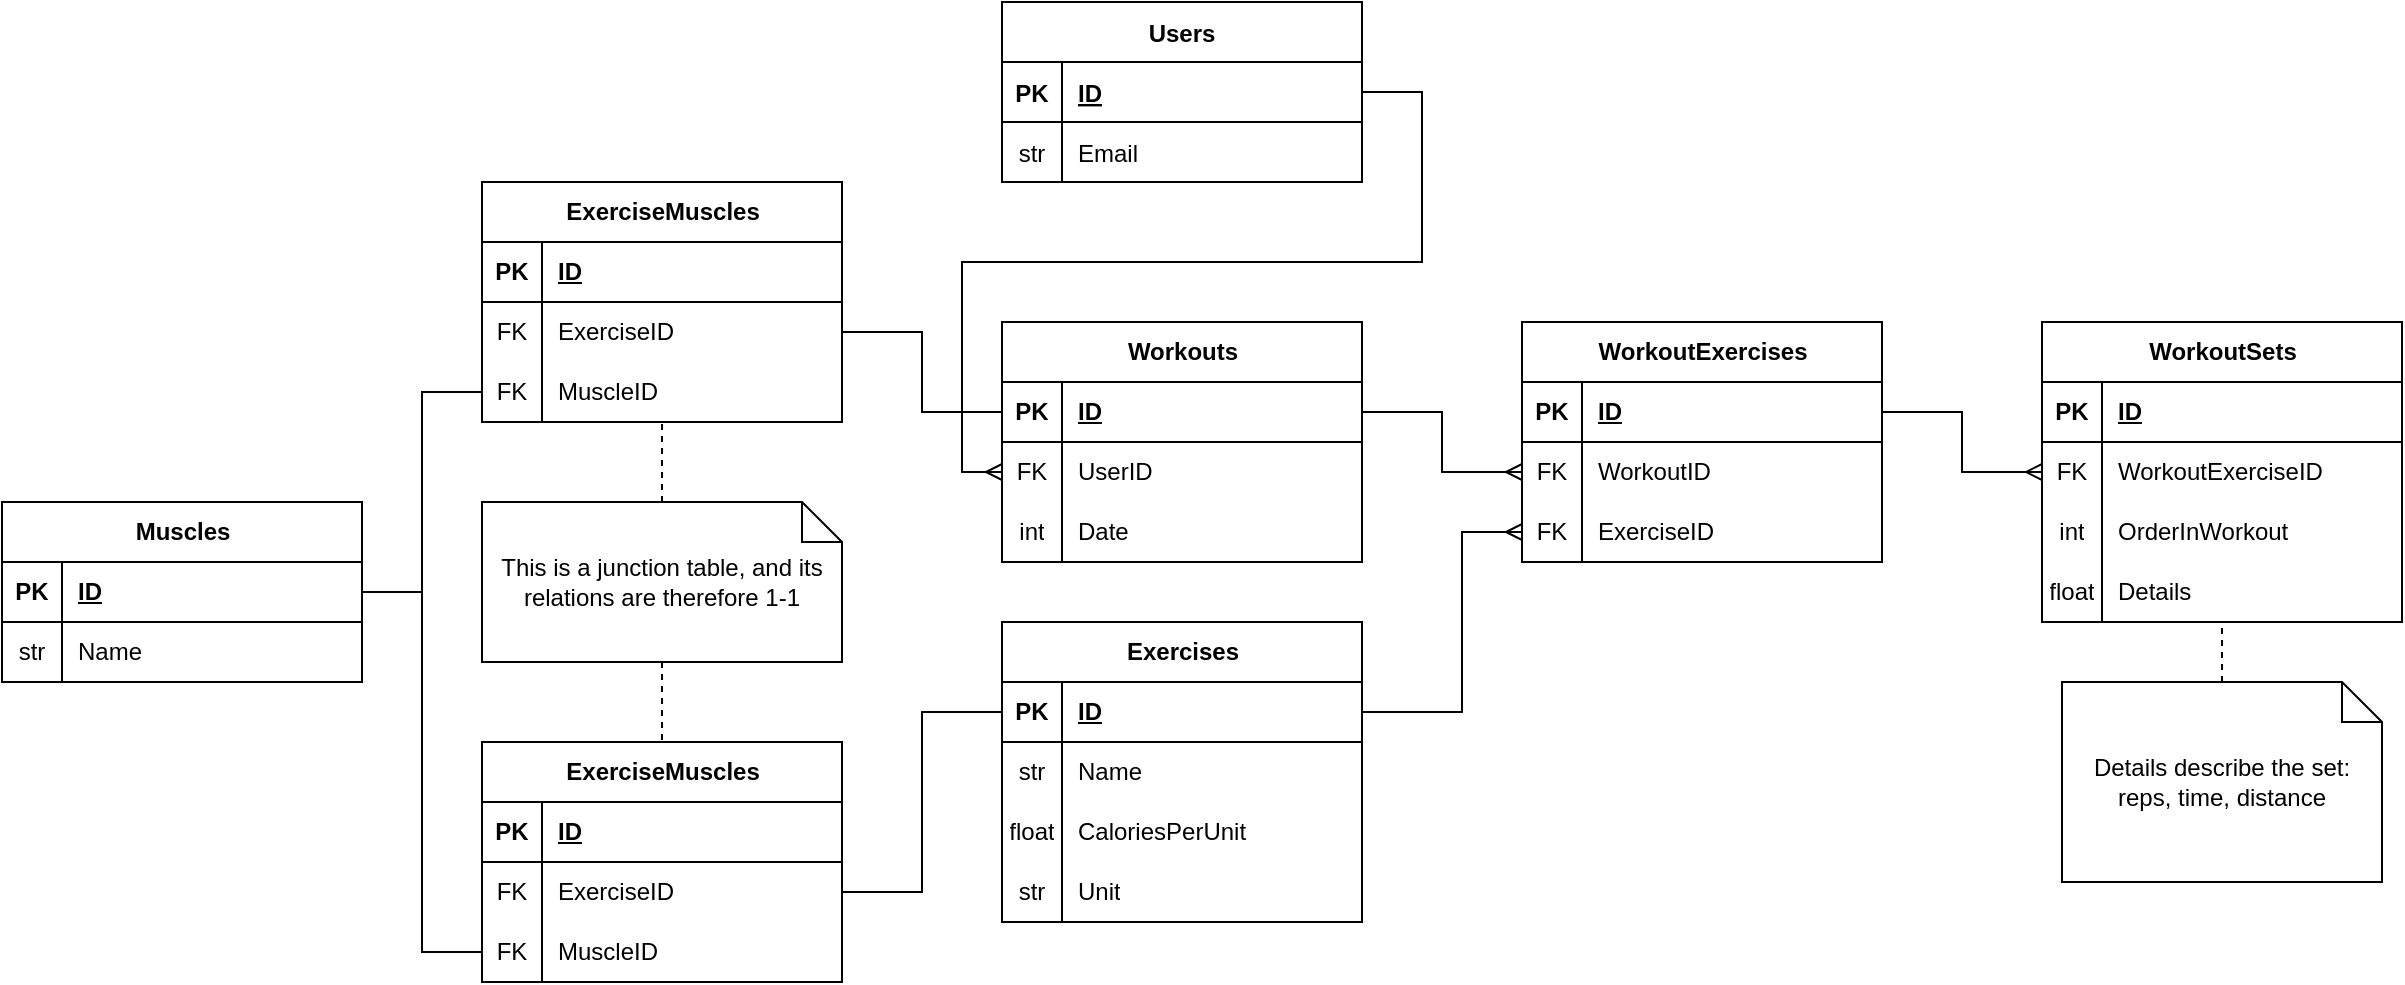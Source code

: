 <mxfile version="21.6.8" type="device">
  <diagram id="ope33vXCV4DJWglYShuY" name="Page-1">
    <mxGraphModel dx="770" dy="1136" grid="1" gridSize="10" guides="1" tooltips="1" connect="1" arrows="1" fold="1" page="1" pageScale="1" pageWidth="827" pageHeight="1169" math="0" shadow="0">
      <root>
        <mxCell id="0" />
        <mxCell id="1" parent="0" />
        <object label="Users" j="" id="LhnwkP9WW0tT5IPDvXpP-1">
          <mxCell style="shape=table;startSize=30;container=1;collapsible=1;childLayout=tableLayout;fixedRows=1;rowLines=0;fontStyle=1;align=center;resizeLast=1;" parent="1" vertex="1">
            <mxGeometry x="500" y="190" width="180" height="90" as="geometry">
              <mxRectangle x="250" y="350" width="70" height="30" as="alternateBounds" />
            </mxGeometry>
          </mxCell>
        </object>
        <mxCell id="LhnwkP9WW0tT5IPDvXpP-2" value="" style="shape=partialRectangle;collapsible=0;dropTarget=0;pointerEvents=0;fillColor=none;top=0;left=0;bottom=1;right=0;points=[[0,0.5],[1,0.5]];portConstraint=eastwest;" parent="LhnwkP9WW0tT5IPDvXpP-1" vertex="1">
          <mxGeometry y="30" width="180" height="30" as="geometry" />
        </mxCell>
        <mxCell id="LhnwkP9WW0tT5IPDvXpP-3" value="PK" style="shape=partialRectangle;connectable=0;fillColor=none;top=0;left=0;bottom=0;right=0;fontStyle=1;overflow=hidden;" parent="LhnwkP9WW0tT5IPDvXpP-2" vertex="1">
          <mxGeometry width="30" height="30" as="geometry">
            <mxRectangle width="30" height="30" as="alternateBounds" />
          </mxGeometry>
        </mxCell>
        <mxCell id="LhnwkP9WW0tT5IPDvXpP-4" value="ID" style="shape=partialRectangle;connectable=0;fillColor=none;top=0;left=0;bottom=0;right=0;align=left;spacingLeft=6;fontStyle=5;overflow=hidden;" parent="LhnwkP9WW0tT5IPDvXpP-2" vertex="1">
          <mxGeometry x="30" width="150" height="30" as="geometry">
            <mxRectangle width="150" height="30" as="alternateBounds" />
          </mxGeometry>
        </mxCell>
        <mxCell id="LhnwkP9WW0tT5IPDvXpP-5" value="" style="shape=partialRectangle;collapsible=0;dropTarget=0;pointerEvents=0;fillColor=none;top=0;left=0;bottom=0;right=0;points=[[0,0.5],[1,0.5]];portConstraint=eastwest;" parent="LhnwkP9WW0tT5IPDvXpP-1" vertex="1">
          <mxGeometry y="60" width="180" height="30" as="geometry" />
        </mxCell>
        <mxCell id="LhnwkP9WW0tT5IPDvXpP-6" value="str" style="shape=partialRectangle;connectable=0;fillColor=none;top=0;left=0;bottom=0;right=0;editable=1;overflow=hidden;" parent="LhnwkP9WW0tT5IPDvXpP-5" vertex="1">
          <mxGeometry width="30" height="30" as="geometry">
            <mxRectangle width="30" height="30" as="alternateBounds" />
          </mxGeometry>
        </mxCell>
        <mxCell id="LhnwkP9WW0tT5IPDvXpP-7" value="Email " style="shape=partialRectangle;connectable=0;fillColor=none;top=0;left=0;bottom=0;right=0;align=left;spacingLeft=6;overflow=hidden;" parent="LhnwkP9WW0tT5IPDvXpP-5" vertex="1">
          <mxGeometry x="30" width="150" height="30" as="geometry">
            <mxRectangle width="150" height="30" as="alternateBounds" />
          </mxGeometry>
        </mxCell>
        <mxCell id="cMj-fUY8-Tmh-GUUwJR5-14" style="edgeStyle=orthogonalEdgeStyle;rounded=0;orthogonalLoop=1;jettySize=auto;html=1;endArrow=ERmany;endFill=0;" edge="1" parent="1" source="LhnwkP9WW0tT5IPDvXpP-2" target="cMj-fUY8-Tmh-GUUwJR5-45">
          <mxGeometry relative="1" as="geometry">
            <mxPoint x="410" y="520" as="sourcePoint" />
            <mxPoint x="520" y="415" as="targetPoint" />
            <Array as="points">
              <mxPoint x="710" y="235" />
              <mxPoint x="710" y="320" />
              <mxPoint x="480" y="320" />
              <mxPoint x="480" y="425" />
            </Array>
          </mxGeometry>
        </mxCell>
        <mxCell id="cMj-fUY8-Tmh-GUUwJR5-41" value="Workouts" style="shape=table;startSize=30;container=1;collapsible=1;childLayout=tableLayout;fixedRows=1;rowLines=0;fontStyle=1;align=center;resizeLast=1;html=1;" vertex="1" parent="1">
          <mxGeometry x="500" y="350" width="180" height="120" as="geometry" />
        </mxCell>
        <mxCell id="cMj-fUY8-Tmh-GUUwJR5-42" value="" style="shape=tableRow;horizontal=0;startSize=0;swimlaneHead=0;swimlaneBody=0;fillColor=none;collapsible=0;dropTarget=0;points=[[0,0.5],[1,0.5]];portConstraint=eastwest;top=0;left=0;right=0;bottom=1;" vertex="1" parent="cMj-fUY8-Tmh-GUUwJR5-41">
          <mxGeometry y="30" width="180" height="30" as="geometry" />
        </mxCell>
        <mxCell id="cMj-fUY8-Tmh-GUUwJR5-43" value="PK" style="shape=partialRectangle;connectable=0;fillColor=none;top=0;left=0;bottom=0;right=0;fontStyle=1;overflow=hidden;whiteSpace=wrap;html=1;" vertex="1" parent="cMj-fUY8-Tmh-GUUwJR5-42">
          <mxGeometry width="30" height="30" as="geometry">
            <mxRectangle width="30" height="30" as="alternateBounds" />
          </mxGeometry>
        </mxCell>
        <mxCell id="cMj-fUY8-Tmh-GUUwJR5-44" value="ID" style="shape=partialRectangle;connectable=0;fillColor=none;top=0;left=0;bottom=0;right=0;align=left;spacingLeft=6;fontStyle=5;overflow=hidden;whiteSpace=wrap;html=1;" vertex="1" parent="cMj-fUY8-Tmh-GUUwJR5-42">
          <mxGeometry x="30" width="150" height="30" as="geometry">
            <mxRectangle width="150" height="30" as="alternateBounds" />
          </mxGeometry>
        </mxCell>
        <mxCell id="cMj-fUY8-Tmh-GUUwJR5-45" value="" style="shape=tableRow;horizontal=0;startSize=0;swimlaneHead=0;swimlaneBody=0;fillColor=none;collapsible=0;dropTarget=0;points=[[0,0.5],[1,0.5]];portConstraint=eastwest;top=0;left=0;right=0;bottom=0;" vertex="1" parent="cMj-fUY8-Tmh-GUUwJR5-41">
          <mxGeometry y="60" width="180" height="30" as="geometry" />
        </mxCell>
        <mxCell id="cMj-fUY8-Tmh-GUUwJR5-46" value="FK" style="shape=partialRectangle;connectable=0;fillColor=none;top=0;left=0;bottom=0;right=0;editable=1;overflow=hidden;whiteSpace=wrap;html=1;" vertex="1" parent="cMj-fUY8-Tmh-GUUwJR5-45">
          <mxGeometry width="30" height="30" as="geometry">
            <mxRectangle width="30" height="30" as="alternateBounds" />
          </mxGeometry>
        </mxCell>
        <mxCell id="cMj-fUY8-Tmh-GUUwJR5-47" value="UserID" style="shape=partialRectangle;connectable=0;fillColor=none;top=0;left=0;bottom=0;right=0;align=left;spacingLeft=6;overflow=hidden;whiteSpace=wrap;html=1;" vertex="1" parent="cMj-fUY8-Tmh-GUUwJR5-45">
          <mxGeometry x="30" width="150" height="30" as="geometry">
            <mxRectangle width="150" height="30" as="alternateBounds" />
          </mxGeometry>
        </mxCell>
        <mxCell id="cMj-fUY8-Tmh-GUUwJR5-48" value="" style="shape=tableRow;horizontal=0;startSize=0;swimlaneHead=0;swimlaneBody=0;fillColor=none;collapsible=0;dropTarget=0;points=[[0,0.5],[1,0.5]];portConstraint=eastwest;top=0;left=0;right=0;bottom=0;" vertex="1" parent="cMj-fUY8-Tmh-GUUwJR5-41">
          <mxGeometry y="90" width="180" height="30" as="geometry" />
        </mxCell>
        <mxCell id="cMj-fUY8-Tmh-GUUwJR5-49" value="int" style="shape=partialRectangle;connectable=0;fillColor=none;top=0;left=0;bottom=0;right=0;editable=1;overflow=hidden;whiteSpace=wrap;html=1;" vertex="1" parent="cMj-fUY8-Tmh-GUUwJR5-48">
          <mxGeometry width="30" height="30" as="geometry">
            <mxRectangle width="30" height="30" as="alternateBounds" />
          </mxGeometry>
        </mxCell>
        <mxCell id="cMj-fUY8-Tmh-GUUwJR5-50" value="Date" style="shape=partialRectangle;connectable=0;fillColor=none;top=0;left=0;bottom=0;right=0;align=left;spacingLeft=6;overflow=hidden;whiteSpace=wrap;html=1;" vertex="1" parent="cMj-fUY8-Tmh-GUUwJR5-48">
          <mxGeometry x="30" width="150" height="30" as="geometry">
            <mxRectangle width="150" height="30" as="alternateBounds" />
          </mxGeometry>
        </mxCell>
        <mxCell id="cMj-fUY8-Tmh-GUUwJR5-100" style="edgeStyle=orthogonalEdgeStyle;rounded=0;orthogonalLoop=1;jettySize=auto;html=1;endArrow=none;endFill=0;startArrow=ERmany;startFill=0;" edge="1" parent="1" source="cMj-fUY8-Tmh-GUUwJR5-61" target="cMj-fUY8-Tmh-GUUwJR5-88">
          <mxGeometry relative="1" as="geometry">
            <mxPoint x="810" y="560" as="sourcePoint" />
            <mxPoint x="770" y="630" as="targetPoint" />
            <Array as="points">
              <mxPoint x="730" y="455" />
              <mxPoint x="730" y="545" />
            </Array>
          </mxGeometry>
        </mxCell>
        <mxCell id="cMj-fUY8-Tmh-GUUwJR5-54" value="WorkoutExercises" style="shape=table;startSize=30;container=1;collapsible=1;childLayout=tableLayout;fixedRows=1;rowLines=0;fontStyle=1;align=center;resizeLast=1;html=1;" vertex="1" parent="1">
          <mxGeometry x="760" y="350" width="180" height="120" as="geometry" />
        </mxCell>
        <mxCell id="cMj-fUY8-Tmh-GUUwJR5-55" value="" style="shape=tableRow;horizontal=0;startSize=0;swimlaneHead=0;swimlaneBody=0;fillColor=none;collapsible=0;dropTarget=0;points=[[0,0.5],[1,0.5]];portConstraint=eastwest;top=0;left=0;right=0;bottom=1;" vertex="1" parent="cMj-fUY8-Tmh-GUUwJR5-54">
          <mxGeometry y="30" width="180" height="30" as="geometry" />
        </mxCell>
        <mxCell id="cMj-fUY8-Tmh-GUUwJR5-56" value="PK" style="shape=partialRectangle;connectable=0;fillColor=none;top=0;left=0;bottom=0;right=0;fontStyle=1;overflow=hidden;whiteSpace=wrap;html=1;" vertex="1" parent="cMj-fUY8-Tmh-GUUwJR5-55">
          <mxGeometry width="30" height="30" as="geometry">
            <mxRectangle width="30" height="30" as="alternateBounds" />
          </mxGeometry>
        </mxCell>
        <mxCell id="cMj-fUY8-Tmh-GUUwJR5-57" value="ID" style="shape=partialRectangle;connectable=0;fillColor=none;top=0;left=0;bottom=0;right=0;align=left;spacingLeft=6;fontStyle=5;overflow=hidden;whiteSpace=wrap;html=1;" vertex="1" parent="cMj-fUY8-Tmh-GUUwJR5-55">
          <mxGeometry x="30" width="150" height="30" as="geometry">
            <mxRectangle width="150" height="30" as="alternateBounds" />
          </mxGeometry>
        </mxCell>
        <mxCell id="cMj-fUY8-Tmh-GUUwJR5-58" value="" style="shape=tableRow;horizontal=0;startSize=0;swimlaneHead=0;swimlaneBody=0;fillColor=none;collapsible=0;dropTarget=0;points=[[0,0.5],[1,0.5]];portConstraint=eastwest;top=0;left=0;right=0;bottom=0;" vertex="1" parent="cMj-fUY8-Tmh-GUUwJR5-54">
          <mxGeometry y="60" width="180" height="30" as="geometry" />
        </mxCell>
        <mxCell id="cMj-fUY8-Tmh-GUUwJR5-59" value="FK" style="shape=partialRectangle;connectable=0;fillColor=none;top=0;left=0;bottom=0;right=0;editable=1;overflow=hidden;whiteSpace=wrap;html=1;" vertex="1" parent="cMj-fUY8-Tmh-GUUwJR5-58">
          <mxGeometry width="30" height="30" as="geometry">
            <mxRectangle width="30" height="30" as="alternateBounds" />
          </mxGeometry>
        </mxCell>
        <mxCell id="cMj-fUY8-Tmh-GUUwJR5-60" value="WorkoutID" style="shape=partialRectangle;connectable=0;fillColor=none;top=0;left=0;bottom=0;right=0;align=left;spacingLeft=6;overflow=hidden;whiteSpace=wrap;html=1;" vertex="1" parent="cMj-fUY8-Tmh-GUUwJR5-58">
          <mxGeometry x="30" width="150" height="30" as="geometry">
            <mxRectangle width="150" height="30" as="alternateBounds" />
          </mxGeometry>
        </mxCell>
        <mxCell id="cMj-fUY8-Tmh-GUUwJR5-61" value="" style="shape=tableRow;horizontal=0;startSize=0;swimlaneHead=0;swimlaneBody=0;fillColor=none;collapsible=0;dropTarget=0;points=[[0,0.5],[1,0.5]];portConstraint=eastwest;top=0;left=0;right=0;bottom=0;" vertex="1" parent="cMj-fUY8-Tmh-GUUwJR5-54">
          <mxGeometry y="90" width="180" height="30" as="geometry" />
        </mxCell>
        <mxCell id="cMj-fUY8-Tmh-GUUwJR5-62" value="FK" style="shape=partialRectangle;connectable=0;fillColor=none;top=0;left=0;bottom=0;right=0;editable=1;overflow=hidden;whiteSpace=wrap;html=1;" vertex="1" parent="cMj-fUY8-Tmh-GUUwJR5-61">
          <mxGeometry width="30" height="30" as="geometry">
            <mxRectangle width="30" height="30" as="alternateBounds" />
          </mxGeometry>
        </mxCell>
        <mxCell id="cMj-fUY8-Tmh-GUUwJR5-63" value="ExerciseID" style="shape=partialRectangle;connectable=0;fillColor=none;top=0;left=0;bottom=0;right=0;align=left;spacingLeft=6;overflow=hidden;whiteSpace=wrap;html=1;" vertex="1" parent="cMj-fUY8-Tmh-GUUwJR5-61">
          <mxGeometry x="30" width="150" height="30" as="geometry">
            <mxRectangle width="150" height="30" as="alternateBounds" />
          </mxGeometry>
        </mxCell>
        <mxCell id="cMj-fUY8-Tmh-GUUwJR5-67" style="edgeStyle=orthogonalEdgeStyle;rounded=0;orthogonalLoop=1;jettySize=auto;html=1;exitX=1;exitY=0.5;exitDx=0;exitDy=0;endArrow=ERmany;endFill=0;" edge="1" parent="1" source="cMj-fUY8-Tmh-GUUwJR5-42" target="cMj-fUY8-Tmh-GUUwJR5-58">
          <mxGeometry relative="1" as="geometry" />
        </mxCell>
        <mxCell id="cMj-fUY8-Tmh-GUUwJR5-70" value="WorkoutSets" style="shape=table;startSize=30;container=1;collapsible=1;childLayout=tableLayout;fixedRows=1;rowLines=0;fontStyle=1;align=center;resizeLast=1;html=1;" vertex="1" parent="1">
          <mxGeometry x="1020" y="350" width="180" height="150" as="geometry" />
        </mxCell>
        <mxCell id="cMj-fUY8-Tmh-GUUwJR5-71" value="" style="shape=tableRow;horizontal=0;startSize=0;swimlaneHead=0;swimlaneBody=0;fillColor=none;collapsible=0;dropTarget=0;points=[[0,0.5],[1,0.5]];portConstraint=eastwest;top=0;left=0;right=0;bottom=1;" vertex="1" parent="cMj-fUY8-Tmh-GUUwJR5-70">
          <mxGeometry y="30" width="180" height="30" as="geometry" />
        </mxCell>
        <mxCell id="cMj-fUY8-Tmh-GUUwJR5-72" value="PK" style="shape=partialRectangle;connectable=0;fillColor=none;top=0;left=0;bottom=0;right=0;fontStyle=1;overflow=hidden;whiteSpace=wrap;html=1;" vertex="1" parent="cMj-fUY8-Tmh-GUUwJR5-71">
          <mxGeometry width="30" height="30" as="geometry">
            <mxRectangle width="30" height="30" as="alternateBounds" />
          </mxGeometry>
        </mxCell>
        <mxCell id="cMj-fUY8-Tmh-GUUwJR5-73" value="ID" style="shape=partialRectangle;connectable=0;fillColor=none;top=0;left=0;bottom=0;right=0;align=left;spacingLeft=6;fontStyle=5;overflow=hidden;whiteSpace=wrap;html=1;" vertex="1" parent="cMj-fUY8-Tmh-GUUwJR5-71">
          <mxGeometry x="30" width="150" height="30" as="geometry">
            <mxRectangle width="150" height="30" as="alternateBounds" />
          </mxGeometry>
        </mxCell>
        <mxCell id="cMj-fUY8-Tmh-GUUwJR5-74" value="" style="shape=tableRow;horizontal=0;startSize=0;swimlaneHead=0;swimlaneBody=0;fillColor=none;collapsible=0;dropTarget=0;points=[[0,0.5],[1,0.5]];portConstraint=eastwest;top=0;left=0;right=0;bottom=0;" vertex="1" parent="cMj-fUY8-Tmh-GUUwJR5-70">
          <mxGeometry y="60" width="180" height="30" as="geometry" />
        </mxCell>
        <mxCell id="cMj-fUY8-Tmh-GUUwJR5-75" value="FK" style="shape=partialRectangle;connectable=0;fillColor=none;top=0;left=0;bottom=0;right=0;editable=1;overflow=hidden;whiteSpace=wrap;html=1;" vertex="1" parent="cMj-fUY8-Tmh-GUUwJR5-74">
          <mxGeometry width="30" height="30" as="geometry">
            <mxRectangle width="30" height="30" as="alternateBounds" />
          </mxGeometry>
        </mxCell>
        <mxCell id="cMj-fUY8-Tmh-GUUwJR5-76" value="WorkoutExerciseID" style="shape=partialRectangle;connectable=0;fillColor=none;top=0;left=0;bottom=0;right=0;align=left;spacingLeft=6;overflow=hidden;whiteSpace=wrap;html=1;" vertex="1" parent="cMj-fUY8-Tmh-GUUwJR5-74">
          <mxGeometry x="30" width="150" height="30" as="geometry">
            <mxRectangle width="150" height="30" as="alternateBounds" />
          </mxGeometry>
        </mxCell>
        <mxCell id="cMj-fUY8-Tmh-GUUwJR5-77" value="" style="shape=tableRow;horizontal=0;startSize=0;swimlaneHead=0;swimlaneBody=0;fillColor=none;collapsible=0;dropTarget=0;points=[[0,0.5],[1,0.5]];portConstraint=eastwest;top=0;left=0;right=0;bottom=0;" vertex="1" parent="cMj-fUY8-Tmh-GUUwJR5-70">
          <mxGeometry y="90" width="180" height="30" as="geometry" />
        </mxCell>
        <mxCell id="cMj-fUY8-Tmh-GUUwJR5-78" value="int" style="shape=partialRectangle;connectable=0;fillColor=none;top=0;left=0;bottom=0;right=0;editable=1;overflow=hidden;whiteSpace=wrap;html=1;" vertex="1" parent="cMj-fUY8-Tmh-GUUwJR5-77">
          <mxGeometry width="30" height="30" as="geometry">
            <mxRectangle width="30" height="30" as="alternateBounds" />
          </mxGeometry>
        </mxCell>
        <mxCell id="cMj-fUY8-Tmh-GUUwJR5-79" value="OrderInWorkout" style="shape=partialRectangle;connectable=0;fillColor=none;top=0;left=0;bottom=0;right=0;align=left;spacingLeft=6;overflow=hidden;whiteSpace=wrap;html=1;" vertex="1" parent="cMj-fUY8-Tmh-GUUwJR5-77">
          <mxGeometry x="30" width="150" height="30" as="geometry">
            <mxRectangle width="150" height="30" as="alternateBounds" />
          </mxGeometry>
        </mxCell>
        <mxCell id="cMj-fUY8-Tmh-GUUwJR5-80" value="" style="shape=tableRow;horizontal=0;startSize=0;swimlaneHead=0;swimlaneBody=0;fillColor=none;collapsible=0;dropTarget=0;points=[[0,0.5],[1,0.5]];portConstraint=eastwest;top=0;left=0;right=0;bottom=0;" vertex="1" parent="cMj-fUY8-Tmh-GUUwJR5-70">
          <mxGeometry y="120" width="180" height="30" as="geometry" />
        </mxCell>
        <mxCell id="cMj-fUY8-Tmh-GUUwJR5-81" value="float" style="shape=partialRectangle;connectable=0;fillColor=none;top=0;left=0;bottom=0;right=0;editable=1;overflow=hidden;whiteSpace=wrap;html=1;" vertex="1" parent="cMj-fUY8-Tmh-GUUwJR5-80">
          <mxGeometry width="30" height="30" as="geometry">
            <mxRectangle width="30" height="30" as="alternateBounds" />
          </mxGeometry>
        </mxCell>
        <mxCell id="cMj-fUY8-Tmh-GUUwJR5-82" value="Details" style="shape=partialRectangle;connectable=0;fillColor=none;top=0;left=0;bottom=0;right=0;align=left;spacingLeft=6;overflow=hidden;whiteSpace=wrap;html=1;" vertex="1" parent="cMj-fUY8-Tmh-GUUwJR5-80">
          <mxGeometry x="30" width="150" height="30" as="geometry">
            <mxRectangle width="150" height="30" as="alternateBounds" />
          </mxGeometry>
        </mxCell>
        <mxCell id="cMj-fUY8-Tmh-GUUwJR5-83" style="edgeStyle=orthogonalEdgeStyle;rounded=0;orthogonalLoop=1;jettySize=auto;html=1;exitX=1;exitY=0.5;exitDx=0;exitDy=0;endArrow=ERmany;endFill=0;" edge="1" parent="1" source="cMj-fUY8-Tmh-GUUwJR5-55" target="cMj-fUY8-Tmh-GUUwJR5-74">
          <mxGeometry relative="1" as="geometry" />
        </mxCell>
        <mxCell id="cMj-fUY8-Tmh-GUUwJR5-86" style="edgeStyle=orthogonalEdgeStyle;rounded=0;orthogonalLoop=1;jettySize=auto;html=1;dashed=1;endArrow=none;endFill=0;" edge="1" parent="1" source="cMj-fUY8-Tmh-GUUwJR5-85" target="cMj-fUY8-Tmh-GUUwJR5-80">
          <mxGeometry relative="1" as="geometry">
            <Array as="points">
              <mxPoint x="1110" y="510" />
              <mxPoint x="1110" y="510" />
            </Array>
          </mxGeometry>
        </mxCell>
        <mxCell id="cMj-fUY8-Tmh-GUUwJR5-85" value="Details describe the set: reps, time, distance" style="shape=note;size=20;whiteSpace=wrap;html=1;" vertex="1" parent="1">
          <mxGeometry x="1030" y="530" width="160" height="100" as="geometry" />
        </mxCell>
        <mxCell id="cMj-fUY8-Tmh-GUUwJR5-87" value="Exercises" style="shape=table;startSize=30;container=1;collapsible=1;childLayout=tableLayout;fixedRows=1;rowLines=0;fontStyle=1;align=center;resizeLast=1;html=1;" vertex="1" parent="1">
          <mxGeometry x="500" y="500" width="180" height="150" as="geometry" />
        </mxCell>
        <mxCell id="cMj-fUY8-Tmh-GUUwJR5-88" value="" style="shape=tableRow;horizontal=0;startSize=0;swimlaneHead=0;swimlaneBody=0;fillColor=none;collapsible=0;dropTarget=0;points=[[0,0.5],[1,0.5]];portConstraint=eastwest;top=0;left=0;right=0;bottom=1;" vertex="1" parent="cMj-fUY8-Tmh-GUUwJR5-87">
          <mxGeometry y="30" width="180" height="30" as="geometry" />
        </mxCell>
        <mxCell id="cMj-fUY8-Tmh-GUUwJR5-89" value="PK" style="shape=partialRectangle;connectable=0;fillColor=none;top=0;left=0;bottom=0;right=0;fontStyle=1;overflow=hidden;whiteSpace=wrap;html=1;" vertex="1" parent="cMj-fUY8-Tmh-GUUwJR5-88">
          <mxGeometry width="30" height="30" as="geometry">
            <mxRectangle width="30" height="30" as="alternateBounds" />
          </mxGeometry>
        </mxCell>
        <mxCell id="cMj-fUY8-Tmh-GUUwJR5-90" value="ID" style="shape=partialRectangle;connectable=0;fillColor=none;top=0;left=0;bottom=0;right=0;align=left;spacingLeft=6;fontStyle=5;overflow=hidden;whiteSpace=wrap;html=1;" vertex="1" parent="cMj-fUY8-Tmh-GUUwJR5-88">
          <mxGeometry x="30" width="150" height="30" as="geometry">
            <mxRectangle width="150" height="30" as="alternateBounds" />
          </mxGeometry>
        </mxCell>
        <mxCell id="cMj-fUY8-Tmh-GUUwJR5-91" value="" style="shape=tableRow;horizontal=0;startSize=0;swimlaneHead=0;swimlaneBody=0;fillColor=none;collapsible=0;dropTarget=0;points=[[0,0.5],[1,0.5]];portConstraint=eastwest;top=0;left=0;right=0;bottom=0;" vertex="1" parent="cMj-fUY8-Tmh-GUUwJR5-87">
          <mxGeometry y="60" width="180" height="30" as="geometry" />
        </mxCell>
        <mxCell id="cMj-fUY8-Tmh-GUUwJR5-92" value="str" style="shape=partialRectangle;connectable=0;fillColor=none;top=0;left=0;bottom=0;right=0;editable=1;overflow=hidden;whiteSpace=wrap;html=1;" vertex="1" parent="cMj-fUY8-Tmh-GUUwJR5-91">
          <mxGeometry width="30" height="30" as="geometry">
            <mxRectangle width="30" height="30" as="alternateBounds" />
          </mxGeometry>
        </mxCell>
        <mxCell id="cMj-fUY8-Tmh-GUUwJR5-93" value="Name" style="shape=partialRectangle;connectable=0;fillColor=none;top=0;left=0;bottom=0;right=0;align=left;spacingLeft=6;overflow=hidden;whiteSpace=wrap;html=1;" vertex="1" parent="cMj-fUY8-Tmh-GUUwJR5-91">
          <mxGeometry x="30" width="150" height="30" as="geometry">
            <mxRectangle width="150" height="30" as="alternateBounds" />
          </mxGeometry>
        </mxCell>
        <mxCell id="cMj-fUY8-Tmh-GUUwJR5-94" value="" style="shape=tableRow;horizontal=0;startSize=0;swimlaneHead=0;swimlaneBody=0;fillColor=none;collapsible=0;dropTarget=0;points=[[0,0.5],[1,0.5]];portConstraint=eastwest;top=0;left=0;right=0;bottom=0;" vertex="1" parent="cMj-fUY8-Tmh-GUUwJR5-87">
          <mxGeometry y="90" width="180" height="30" as="geometry" />
        </mxCell>
        <mxCell id="cMj-fUY8-Tmh-GUUwJR5-95" value="float" style="shape=partialRectangle;connectable=0;fillColor=none;top=0;left=0;bottom=0;right=0;editable=1;overflow=hidden;whiteSpace=wrap;html=1;" vertex="1" parent="cMj-fUY8-Tmh-GUUwJR5-94">
          <mxGeometry width="30" height="30" as="geometry">
            <mxRectangle width="30" height="30" as="alternateBounds" />
          </mxGeometry>
        </mxCell>
        <mxCell id="cMj-fUY8-Tmh-GUUwJR5-96" value="CaloriesPerUnit" style="shape=partialRectangle;connectable=0;fillColor=none;top=0;left=0;bottom=0;right=0;align=left;spacingLeft=6;overflow=hidden;whiteSpace=wrap;html=1;" vertex="1" parent="cMj-fUY8-Tmh-GUUwJR5-94">
          <mxGeometry x="30" width="150" height="30" as="geometry">
            <mxRectangle width="150" height="30" as="alternateBounds" />
          </mxGeometry>
        </mxCell>
        <mxCell id="cMj-fUY8-Tmh-GUUwJR5-97" value="" style="shape=tableRow;horizontal=0;startSize=0;swimlaneHead=0;swimlaneBody=0;fillColor=none;collapsible=0;dropTarget=0;points=[[0,0.5],[1,0.5]];portConstraint=eastwest;top=0;left=0;right=0;bottom=0;" vertex="1" parent="cMj-fUY8-Tmh-GUUwJR5-87">
          <mxGeometry y="120" width="180" height="30" as="geometry" />
        </mxCell>
        <mxCell id="cMj-fUY8-Tmh-GUUwJR5-98" value="str" style="shape=partialRectangle;connectable=0;fillColor=none;top=0;left=0;bottom=0;right=0;editable=1;overflow=hidden;whiteSpace=wrap;html=1;" vertex="1" parent="cMj-fUY8-Tmh-GUUwJR5-97">
          <mxGeometry width="30" height="30" as="geometry">
            <mxRectangle width="30" height="30" as="alternateBounds" />
          </mxGeometry>
        </mxCell>
        <mxCell id="cMj-fUY8-Tmh-GUUwJR5-99" value="Unit" style="shape=partialRectangle;connectable=0;fillColor=none;top=0;left=0;bottom=0;right=0;align=left;spacingLeft=6;overflow=hidden;whiteSpace=wrap;html=1;" vertex="1" parent="cMj-fUY8-Tmh-GUUwJR5-97">
          <mxGeometry x="30" width="150" height="30" as="geometry">
            <mxRectangle width="150" height="30" as="alternateBounds" />
          </mxGeometry>
        </mxCell>
        <mxCell id="cMj-fUY8-Tmh-GUUwJR5-101" value="Muscles" style="shape=table;startSize=30;container=1;collapsible=1;childLayout=tableLayout;fixedRows=1;rowLines=0;fontStyle=1;align=center;resizeLast=1;html=1;" vertex="1" parent="1">
          <mxGeometry y="440" width="180" height="90" as="geometry" />
        </mxCell>
        <mxCell id="cMj-fUY8-Tmh-GUUwJR5-102" value="" style="shape=tableRow;horizontal=0;startSize=0;swimlaneHead=0;swimlaneBody=0;fillColor=none;collapsible=0;dropTarget=0;points=[[0,0.5],[1,0.5]];portConstraint=eastwest;top=0;left=0;right=0;bottom=1;" vertex="1" parent="cMj-fUY8-Tmh-GUUwJR5-101">
          <mxGeometry y="30" width="180" height="30" as="geometry" />
        </mxCell>
        <mxCell id="cMj-fUY8-Tmh-GUUwJR5-103" value="PK" style="shape=partialRectangle;connectable=0;fillColor=none;top=0;left=0;bottom=0;right=0;fontStyle=1;overflow=hidden;whiteSpace=wrap;html=1;" vertex="1" parent="cMj-fUY8-Tmh-GUUwJR5-102">
          <mxGeometry width="30" height="30" as="geometry">
            <mxRectangle width="30" height="30" as="alternateBounds" />
          </mxGeometry>
        </mxCell>
        <mxCell id="cMj-fUY8-Tmh-GUUwJR5-104" value="ID" style="shape=partialRectangle;connectable=0;fillColor=none;top=0;left=0;bottom=0;right=0;align=left;spacingLeft=6;fontStyle=5;overflow=hidden;whiteSpace=wrap;html=1;" vertex="1" parent="cMj-fUY8-Tmh-GUUwJR5-102">
          <mxGeometry x="30" width="150" height="30" as="geometry">
            <mxRectangle width="150" height="30" as="alternateBounds" />
          </mxGeometry>
        </mxCell>
        <mxCell id="cMj-fUY8-Tmh-GUUwJR5-105" value="" style="shape=tableRow;horizontal=0;startSize=0;swimlaneHead=0;swimlaneBody=0;fillColor=none;collapsible=0;dropTarget=0;points=[[0,0.5],[1,0.5]];portConstraint=eastwest;top=0;left=0;right=0;bottom=0;" vertex="1" parent="cMj-fUY8-Tmh-GUUwJR5-101">
          <mxGeometry y="60" width="180" height="30" as="geometry" />
        </mxCell>
        <mxCell id="cMj-fUY8-Tmh-GUUwJR5-106" value="str" style="shape=partialRectangle;connectable=0;fillColor=none;top=0;left=0;bottom=0;right=0;editable=1;overflow=hidden;whiteSpace=wrap;html=1;" vertex="1" parent="cMj-fUY8-Tmh-GUUwJR5-105">
          <mxGeometry width="30" height="30" as="geometry">
            <mxRectangle width="30" height="30" as="alternateBounds" />
          </mxGeometry>
        </mxCell>
        <mxCell id="cMj-fUY8-Tmh-GUUwJR5-107" value="Name" style="shape=partialRectangle;connectable=0;fillColor=none;top=0;left=0;bottom=0;right=0;align=left;spacingLeft=6;overflow=hidden;whiteSpace=wrap;html=1;" vertex="1" parent="cMj-fUY8-Tmh-GUUwJR5-105">
          <mxGeometry x="30" width="150" height="30" as="geometry">
            <mxRectangle width="150" height="30" as="alternateBounds" />
          </mxGeometry>
        </mxCell>
        <mxCell id="cMj-fUY8-Tmh-GUUwJR5-114" value="ExerciseMuscles" style="shape=table;startSize=30;container=1;collapsible=1;childLayout=tableLayout;fixedRows=1;rowLines=0;fontStyle=1;align=center;resizeLast=1;html=1;" vertex="1" parent="1">
          <mxGeometry x="240" y="560" width="180" height="120" as="geometry" />
        </mxCell>
        <mxCell id="cMj-fUY8-Tmh-GUUwJR5-115" value="" style="shape=tableRow;horizontal=0;startSize=0;swimlaneHead=0;swimlaneBody=0;fillColor=none;collapsible=0;dropTarget=0;points=[[0,0.5],[1,0.5]];portConstraint=eastwest;top=0;left=0;right=0;bottom=1;" vertex="1" parent="cMj-fUY8-Tmh-GUUwJR5-114">
          <mxGeometry y="30" width="180" height="30" as="geometry" />
        </mxCell>
        <mxCell id="cMj-fUY8-Tmh-GUUwJR5-116" value="PK" style="shape=partialRectangle;connectable=0;fillColor=none;top=0;left=0;bottom=0;right=0;fontStyle=1;overflow=hidden;whiteSpace=wrap;html=1;" vertex="1" parent="cMj-fUY8-Tmh-GUUwJR5-115">
          <mxGeometry width="30" height="30" as="geometry">
            <mxRectangle width="30" height="30" as="alternateBounds" />
          </mxGeometry>
        </mxCell>
        <mxCell id="cMj-fUY8-Tmh-GUUwJR5-117" value="ID" style="shape=partialRectangle;connectable=0;fillColor=none;top=0;left=0;bottom=0;right=0;align=left;spacingLeft=6;fontStyle=5;overflow=hidden;whiteSpace=wrap;html=1;" vertex="1" parent="cMj-fUY8-Tmh-GUUwJR5-115">
          <mxGeometry x="30" width="150" height="30" as="geometry">
            <mxRectangle width="150" height="30" as="alternateBounds" />
          </mxGeometry>
        </mxCell>
        <mxCell id="cMj-fUY8-Tmh-GUUwJR5-118" value="" style="shape=tableRow;horizontal=0;startSize=0;swimlaneHead=0;swimlaneBody=0;fillColor=none;collapsible=0;dropTarget=0;points=[[0,0.5],[1,0.5]];portConstraint=eastwest;top=0;left=0;right=0;bottom=0;" vertex="1" parent="cMj-fUY8-Tmh-GUUwJR5-114">
          <mxGeometry y="60" width="180" height="30" as="geometry" />
        </mxCell>
        <mxCell id="cMj-fUY8-Tmh-GUUwJR5-119" value="FK" style="shape=partialRectangle;connectable=0;fillColor=none;top=0;left=0;bottom=0;right=0;editable=1;overflow=hidden;whiteSpace=wrap;html=1;" vertex="1" parent="cMj-fUY8-Tmh-GUUwJR5-118">
          <mxGeometry width="30" height="30" as="geometry">
            <mxRectangle width="30" height="30" as="alternateBounds" />
          </mxGeometry>
        </mxCell>
        <mxCell id="cMj-fUY8-Tmh-GUUwJR5-120" value="ExerciseID" style="shape=partialRectangle;connectable=0;fillColor=none;top=0;left=0;bottom=0;right=0;align=left;spacingLeft=6;overflow=hidden;whiteSpace=wrap;html=1;" vertex="1" parent="cMj-fUY8-Tmh-GUUwJR5-118">
          <mxGeometry x="30" width="150" height="30" as="geometry">
            <mxRectangle width="150" height="30" as="alternateBounds" />
          </mxGeometry>
        </mxCell>
        <mxCell id="cMj-fUY8-Tmh-GUUwJR5-121" value="" style="shape=tableRow;horizontal=0;startSize=0;swimlaneHead=0;swimlaneBody=0;fillColor=none;collapsible=0;dropTarget=0;points=[[0,0.5],[1,0.5]];portConstraint=eastwest;top=0;left=0;right=0;bottom=0;" vertex="1" parent="cMj-fUY8-Tmh-GUUwJR5-114">
          <mxGeometry y="90" width="180" height="30" as="geometry" />
        </mxCell>
        <mxCell id="cMj-fUY8-Tmh-GUUwJR5-122" value="FK" style="shape=partialRectangle;connectable=0;fillColor=none;top=0;left=0;bottom=0;right=0;editable=1;overflow=hidden;whiteSpace=wrap;html=1;" vertex="1" parent="cMj-fUY8-Tmh-GUUwJR5-121">
          <mxGeometry width="30" height="30" as="geometry">
            <mxRectangle width="30" height="30" as="alternateBounds" />
          </mxGeometry>
        </mxCell>
        <mxCell id="cMj-fUY8-Tmh-GUUwJR5-123" value="MuscleID" style="shape=partialRectangle;connectable=0;fillColor=none;top=0;left=0;bottom=0;right=0;align=left;spacingLeft=6;overflow=hidden;whiteSpace=wrap;html=1;" vertex="1" parent="cMj-fUY8-Tmh-GUUwJR5-121">
          <mxGeometry x="30" width="150" height="30" as="geometry">
            <mxRectangle width="150" height="30" as="alternateBounds" />
          </mxGeometry>
        </mxCell>
        <mxCell id="cMj-fUY8-Tmh-GUUwJR5-127" style="edgeStyle=orthogonalEdgeStyle;rounded=0;orthogonalLoop=1;jettySize=auto;html=1;exitX=1;exitY=0.5;exitDx=0;exitDy=0;endArrow=none;endFill=0;" edge="1" parent="1" source="cMj-fUY8-Tmh-GUUwJR5-118" target="cMj-fUY8-Tmh-GUUwJR5-88">
          <mxGeometry relative="1" as="geometry" />
        </mxCell>
        <mxCell id="cMj-fUY8-Tmh-GUUwJR5-128" style="edgeStyle=orthogonalEdgeStyle;rounded=0;orthogonalLoop=1;jettySize=auto;html=1;endArrow=none;endFill=0;" edge="1" parent="1" source="cMj-fUY8-Tmh-GUUwJR5-121" target="cMj-fUY8-Tmh-GUUwJR5-102">
          <mxGeometry relative="1" as="geometry">
            <mxPoint x="210" y="670" as="sourcePoint" />
            <Array as="points">
              <mxPoint x="210" y="665" />
              <mxPoint x="210" y="485" />
            </Array>
          </mxGeometry>
        </mxCell>
        <mxCell id="cMj-fUY8-Tmh-GUUwJR5-141" style="edgeStyle=orthogonalEdgeStyle;rounded=0;orthogonalLoop=1;jettySize=auto;html=1;exitX=0.5;exitY=0;exitDx=0;exitDy=0;exitPerimeter=0;dashed=1;endArrow=none;endFill=0;" edge="1" parent="1" source="cMj-fUY8-Tmh-GUUwJR5-129" target="cMj-fUY8-Tmh-GUUwJR5-131">
          <mxGeometry relative="1" as="geometry" />
        </mxCell>
        <mxCell id="cMj-fUY8-Tmh-GUUwJR5-142" style="edgeStyle=orthogonalEdgeStyle;rounded=0;orthogonalLoop=1;jettySize=auto;html=1;exitX=0.5;exitY=1;exitDx=0;exitDy=0;exitPerimeter=0;dashed=1;endArrow=none;endFill=0;" edge="1" parent="1" source="cMj-fUY8-Tmh-GUUwJR5-129" target="cMj-fUY8-Tmh-GUUwJR5-114">
          <mxGeometry relative="1" as="geometry" />
        </mxCell>
        <mxCell id="cMj-fUY8-Tmh-GUUwJR5-129" value="This is a junction table, and its relations are therefore 1-1" style="shape=note;size=20;whiteSpace=wrap;html=1;" vertex="1" parent="1">
          <mxGeometry x="240" y="440" width="180" height="80" as="geometry" />
        </mxCell>
        <mxCell id="cMj-fUY8-Tmh-GUUwJR5-131" value="ExerciseMuscles" style="shape=table;startSize=30;container=1;collapsible=1;childLayout=tableLayout;fixedRows=1;rowLines=0;fontStyle=1;align=center;resizeLast=1;html=1;" vertex="1" parent="1">
          <mxGeometry x="240" y="280" width="180" height="120" as="geometry" />
        </mxCell>
        <mxCell id="cMj-fUY8-Tmh-GUUwJR5-132" value="" style="shape=tableRow;horizontal=0;startSize=0;swimlaneHead=0;swimlaneBody=0;fillColor=none;collapsible=0;dropTarget=0;points=[[0,0.5],[1,0.5]];portConstraint=eastwest;top=0;left=0;right=0;bottom=1;" vertex="1" parent="cMj-fUY8-Tmh-GUUwJR5-131">
          <mxGeometry y="30" width="180" height="30" as="geometry" />
        </mxCell>
        <mxCell id="cMj-fUY8-Tmh-GUUwJR5-133" value="PK" style="shape=partialRectangle;connectable=0;fillColor=none;top=0;left=0;bottom=0;right=0;fontStyle=1;overflow=hidden;whiteSpace=wrap;html=1;" vertex="1" parent="cMj-fUY8-Tmh-GUUwJR5-132">
          <mxGeometry width="30" height="30" as="geometry">
            <mxRectangle width="30" height="30" as="alternateBounds" />
          </mxGeometry>
        </mxCell>
        <mxCell id="cMj-fUY8-Tmh-GUUwJR5-134" value="ID" style="shape=partialRectangle;connectable=0;fillColor=none;top=0;left=0;bottom=0;right=0;align=left;spacingLeft=6;fontStyle=5;overflow=hidden;whiteSpace=wrap;html=1;" vertex="1" parent="cMj-fUY8-Tmh-GUUwJR5-132">
          <mxGeometry x="30" width="150" height="30" as="geometry">
            <mxRectangle width="150" height="30" as="alternateBounds" />
          </mxGeometry>
        </mxCell>
        <mxCell id="cMj-fUY8-Tmh-GUUwJR5-135" value="" style="shape=tableRow;horizontal=0;startSize=0;swimlaneHead=0;swimlaneBody=0;fillColor=none;collapsible=0;dropTarget=0;points=[[0,0.5],[1,0.5]];portConstraint=eastwest;top=0;left=0;right=0;bottom=0;" vertex="1" parent="cMj-fUY8-Tmh-GUUwJR5-131">
          <mxGeometry y="60" width="180" height="30" as="geometry" />
        </mxCell>
        <mxCell id="cMj-fUY8-Tmh-GUUwJR5-136" value="FK" style="shape=partialRectangle;connectable=0;fillColor=none;top=0;left=0;bottom=0;right=0;editable=1;overflow=hidden;whiteSpace=wrap;html=1;" vertex="1" parent="cMj-fUY8-Tmh-GUUwJR5-135">
          <mxGeometry width="30" height="30" as="geometry">
            <mxRectangle width="30" height="30" as="alternateBounds" />
          </mxGeometry>
        </mxCell>
        <mxCell id="cMj-fUY8-Tmh-GUUwJR5-137" value="ExerciseID" style="shape=partialRectangle;connectable=0;fillColor=none;top=0;left=0;bottom=0;right=0;align=left;spacingLeft=6;overflow=hidden;whiteSpace=wrap;html=1;" vertex="1" parent="cMj-fUY8-Tmh-GUUwJR5-135">
          <mxGeometry x="30" width="150" height="30" as="geometry">
            <mxRectangle width="150" height="30" as="alternateBounds" />
          </mxGeometry>
        </mxCell>
        <mxCell id="cMj-fUY8-Tmh-GUUwJR5-138" value="" style="shape=tableRow;horizontal=0;startSize=0;swimlaneHead=0;swimlaneBody=0;fillColor=none;collapsible=0;dropTarget=0;points=[[0,0.5],[1,0.5]];portConstraint=eastwest;top=0;left=0;right=0;bottom=0;" vertex="1" parent="cMj-fUY8-Tmh-GUUwJR5-131">
          <mxGeometry y="90" width="180" height="30" as="geometry" />
        </mxCell>
        <mxCell id="cMj-fUY8-Tmh-GUUwJR5-139" value="FK" style="shape=partialRectangle;connectable=0;fillColor=none;top=0;left=0;bottom=0;right=0;editable=1;overflow=hidden;whiteSpace=wrap;html=1;" vertex="1" parent="cMj-fUY8-Tmh-GUUwJR5-138">
          <mxGeometry width="30" height="30" as="geometry">
            <mxRectangle width="30" height="30" as="alternateBounds" />
          </mxGeometry>
        </mxCell>
        <mxCell id="cMj-fUY8-Tmh-GUUwJR5-140" value="MuscleID" style="shape=partialRectangle;connectable=0;fillColor=none;top=0;left=0;bottom=0;right=0;align=left;spacingLeft=6;overflow=hidden;whiteSpace=wrap;html=1;" vertex="1" parent="cMj-fUY8-Tmh-GUUwJR5-138">
          <mxGeometry x="30" width="150" height="30" as="geometry">
            <mxRectangle width="150" height="30" as="alternateBounds" />
          </mxGeometry>
        </mxCell>
        <mxCell id="cMj-fUY8-Tmh-GUUwJR5-143" style="edgeStyle=orthogonalEdgeStyle;rounded=0;orthogonalLoop=1;jettySize=auto;html=1;exitX=1;exitY=0.5;exitDx=0;exitDy=0;endArrow=none;endFill=0;" edge="1" parent="1" source="cMj-fUY8-Tmh-GUUwJR5-102" target="cMj-fUY8-Tmh-GUUwJR5-138">
          <mxGeometry relative="1" as="geometry" />
        </mxCell>
        <mxCell id="cMj-fUY8-Tmh-GUUwJR5-144" style="edgeStyle=orthogonalEdgeStyle;rounded=0;orthogonalLoop=1;jettySize=auto;html=1;exitX=1;exitY=0.5;exitDx=0;exitDy=0;entryX=0;entryY=0.5;entryDx=0;entryDy=0;endArrow=none;endFill=0;" edge="1" parent="1" source="cMj-fUY8-Tmh-GUUwJR5-135" target="cMj-fUY8-Tmh-GUUwJR5-42">
          <mxGeometry relative="1" as="geometry" />
        </mxCell>
      </root>
    </mxGraphModel>
  </diagram>
</mxfile>
